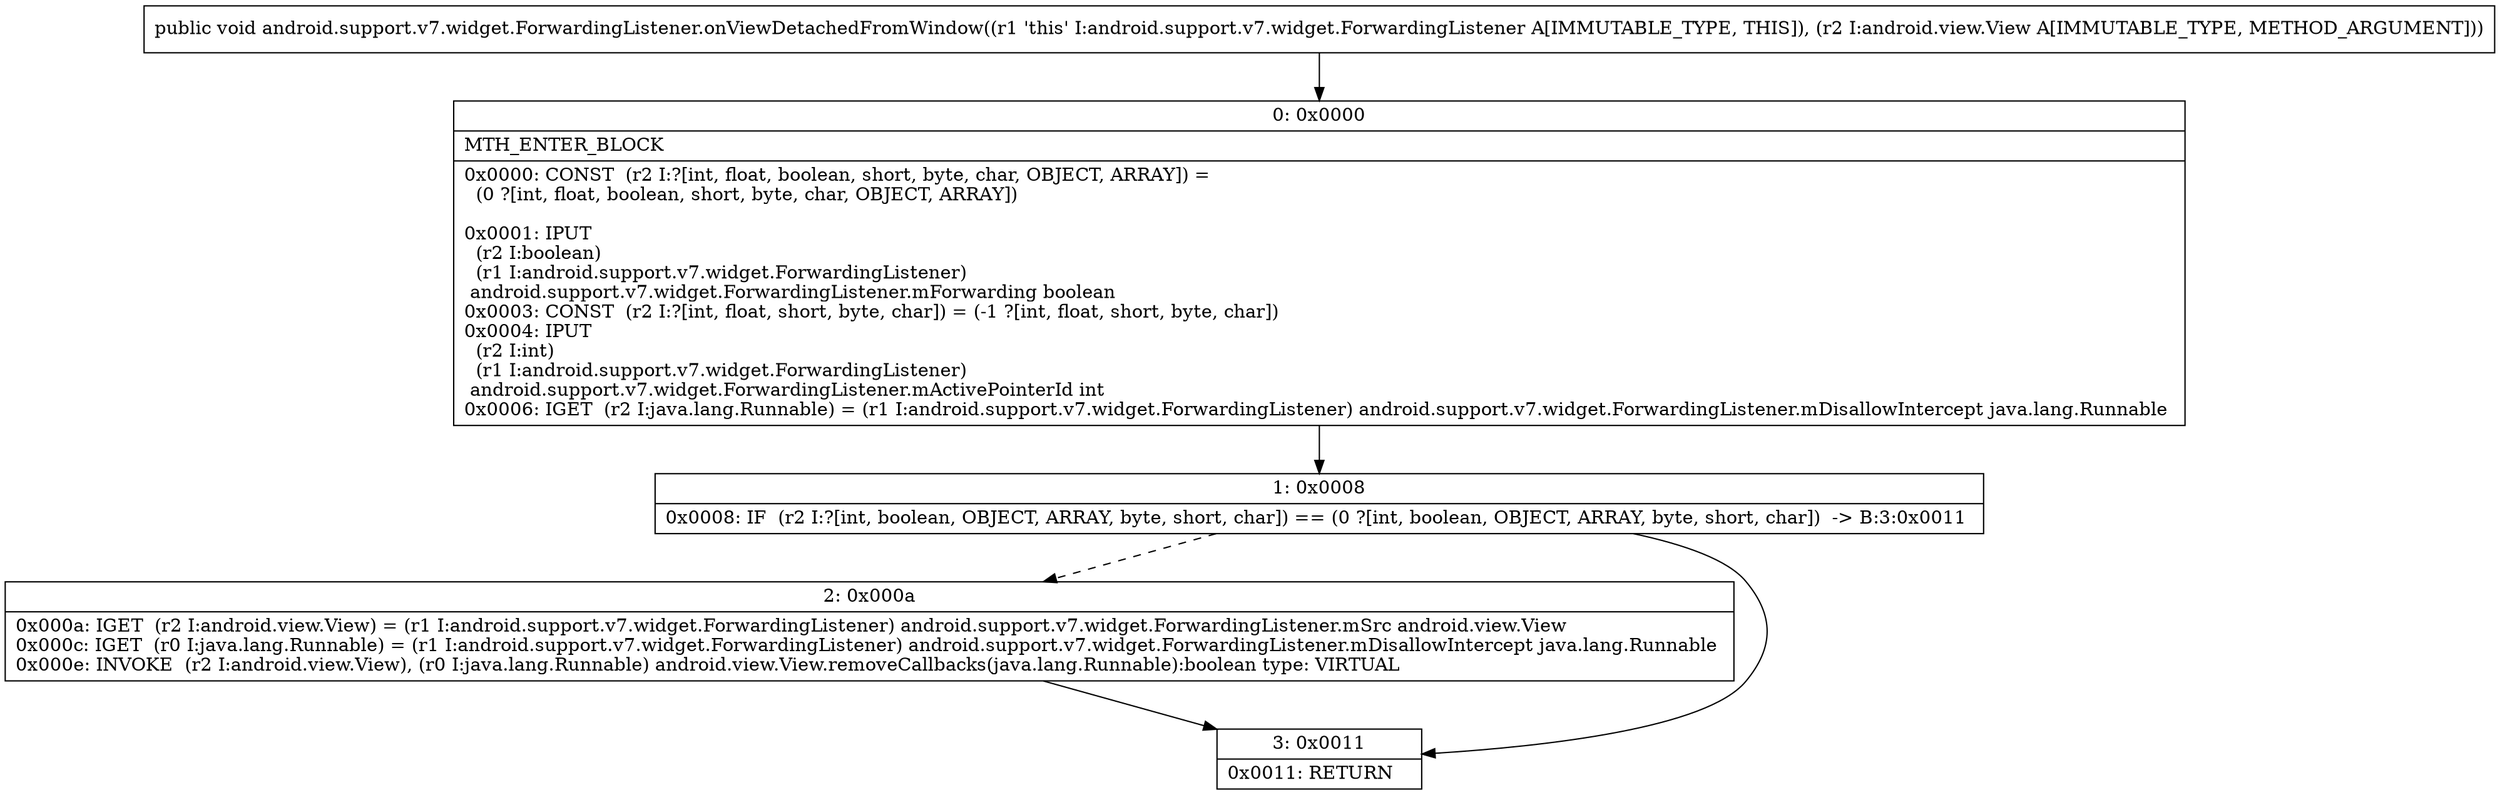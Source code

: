 digraph "CFG forandroid.support.v7.widget.ForwardingListener.onViewDetachedFromWindow(Landroid\/view\/View;)V" {
Node_0 [shape=record,label="{0\:\ 0x0000|MTH_ENTER_BLOCK\l|0x0000: CONST  (r2 I:?[int, float, boolean, short, byte, char, OBJECT, ARRAY]) = \l  (0 ?[int, float, boolean, short, byte, char, OBJECT, ARRAY])\l \l0x0001: IPUT  \l  (r2 I:boolean)\l  (r1 I:android.support.v7.widget.ForwardingListener)\l android.support.v7.widget.ForwardingListener.mForwarding boolean \l0x0003: CONST  (r2 I:?[int, float, short, byte, char]) = (\-1 ?[int, float, short, byte, char]) \l0x0004: IPUT  \l  (r2 I:int)\l  (r1 I:android.support.v7.widget.ForwardingListener)\l android.support.v7.widget.ForwardingListener.mActivePointerId int \l0x0006: IGET  (r2 I:java.lang.Runnable) = (r1 I:android.support.v7.widget.ForwardingListener) android.support.v7.widget.ForwardingListener.mDisallowIntercept java.lang.Runnable \l}"];
Node_1 [shape=record,label="{1\:\ 0x0008|0x0008: IF  (r2 I:?[int, boolean, OBJECT, ARRAY, byte, short, char]) == (0 ?[int, boolean, OBJECT, ARRAY, byte, short, char])  \-\> B:3:0x0011 \l}"];
Node_2 [shape=record,label="{2\:\ 0x000a|0x000a: IGET  (r2 I:android.view.View) = (r1 I:android.support.v7.widget.ForwardingListener) android.support.v7.widget.ForwardingListener.mSrc android.view.View \l0x000c: IGET  (r0 I:java.lang.Runnable) = (r1 I:android.support.v7.widget.ForwardingListener) android.support.v7.widget.ForwardingListener.mDisallowIntercept java.lang.Runnable \l0x000e: INVOKE  (r2 I:android.view.View), (r0 I:java.lang.Runnable) android.view.View.removeCallbacks(java.lang.Runnable):boolean type: VIRTUAL \l}"];
Node_3 [shape=record,label="{3\:\ 0x0011|0x0011: RETURN   \l}"];
MethodNode[shape=record,label="{public void android.support.v7.widget.ForwardingListener.onViewDetachedFromWindow((r1 'this' I:android.support.v7.widget.ForwardingListener A[IMMUTABLE_TYPE, THIS]), (r2 I:android.view.View A[IMMUTABLE_TYPE, METHOD_ARGUMENT])) }"];
MethodNode -> Node_0;
Node_0 -> Node_1;
Node_1 -> Node_2[style=dashed];
Node_1 -> Node_3;
Node_2 -> Node_3;
}

